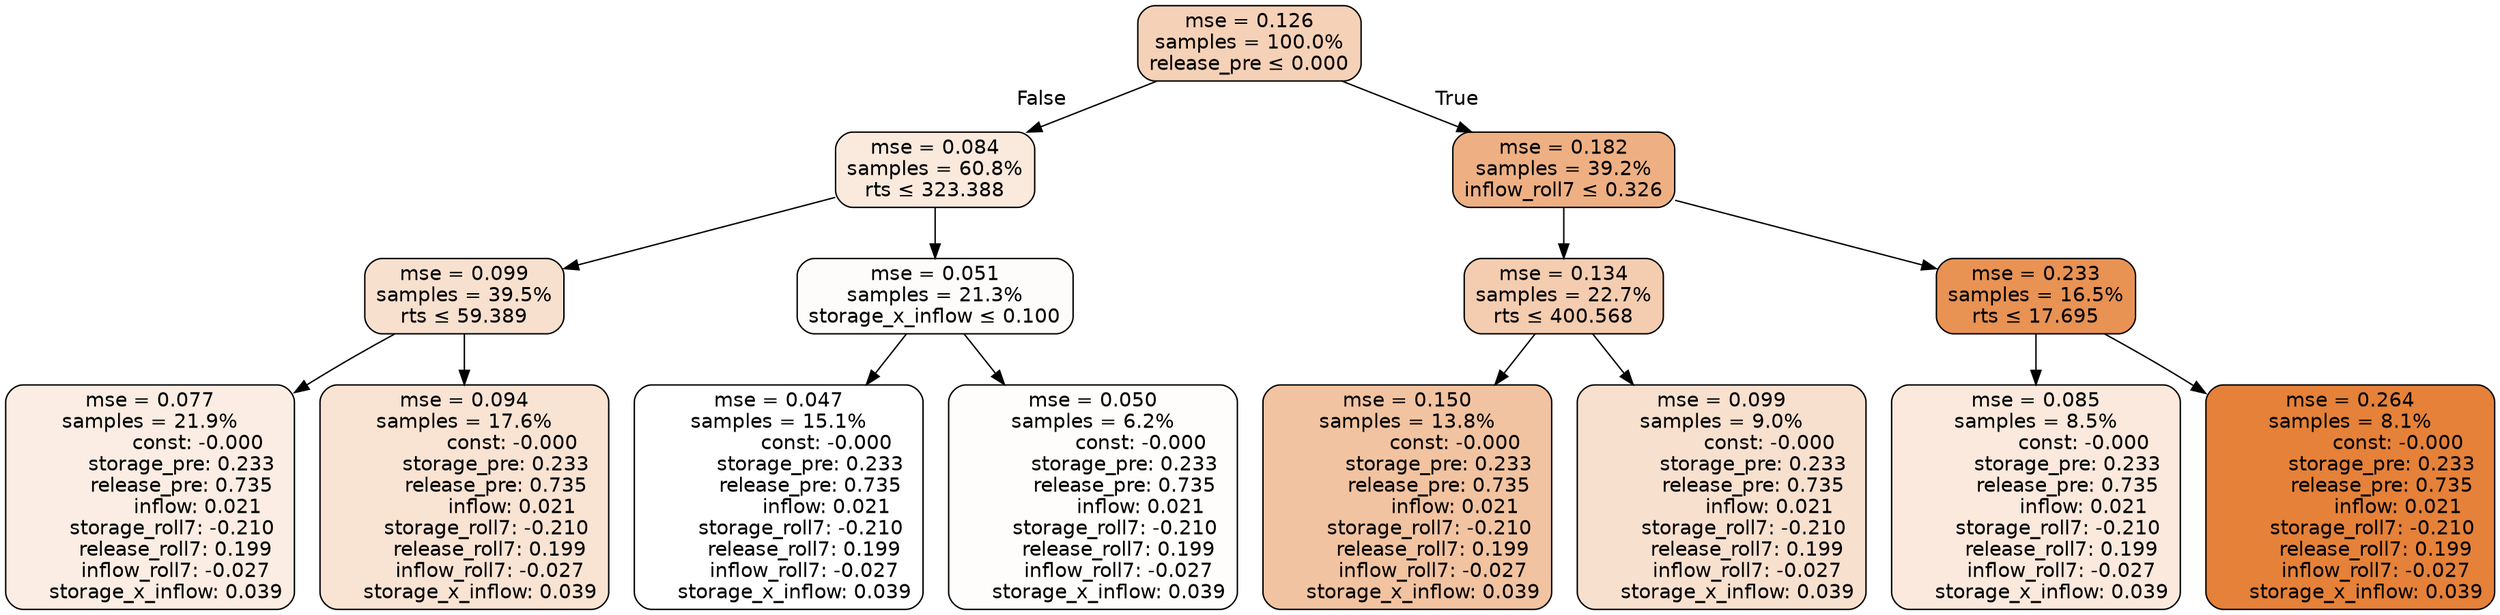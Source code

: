 digraph tree {
node [shape=rectangle, style="filled, rounded", color="black", fontname=helvetica] ;
edge [fontname=helvetica] ;
	"0" [label="mse = 0.126
samples = 100.0%
release_pre &le; 0.000", fillcolor="#f5d1b7"]
	"1" [label="mse = 0.084
samples = 60.8%
rts &le; 323.388", fillcolor="#fae9dd"]
	"2" [label="mse = 0.099
samples = 39.5%
rts &le; 59.389", fillcolor="#f8e0cf"]
	"3" [label="mse = 0.077
samples = 21.9%
               const: -0.000
          storage_pre: 0.233
          release_pre: 0.735
               inflow: 0.021
       storage_roll7: -0.210
        release_roll7: 0.199
        inflow_roll7: -0.027
     storage_x_inflow: 0.039", fillcolor="#fbede3"]
	"4" [label="mse = 0.094
samples = 17.6%
               const: -0.000
          storage_pre: 0.233
          release_pre: 0.735
               inflow: 0.021
       storage_roll7: -0.210
        release_roll7: 0.199
        inflow_roll7: -0.027
     storage_x_inflow: 0.039", fillcolor="#f9e3d3"]
	"5" [label="mse = 0.051
samples = 21.3%
storage_x_inflow &le; 0.100", fillcolor="#fefcfb"]
	"6" [label="mse = 0.047
samples = 15.1%
               const: -0.000
          storage_pre: 0.233
          release_pre: 0.735
               inflow: 0.021
       storage_roll7: -0.210
        release_roll7: 0.199
        inflow_roll7: -0.027
     storage_x_inflow: 0.039", fillcolor="#ffffff"]
	"7" [label="mse = 0.050
samples = 6.2%
               const: -0.000
          storage_pre: 0.233
          release_pre: 0.735
               inflow: 0.021
       storage_roll7: -0.210
        release_roll7: 0.199
        inflow_roll7: -0.027
     storage_x_inflow: 0.039", fillcolor="#fefdfb"]
	"8" [label="mse = 0.182
samples = 39.2%
inflow_roll7 &le; 0.326", fillcolor="#eeb083"]
	"9" [label="mse = 0.134
samples = 22.7%
rts &le; 400.568", fillcolor="#f4ccaf"]
	"10" [label="mse = 0.150
samples = 13.8%
               const: -0.000
          storage_pre: 0.233
          release_pre: 0.735
               inflow: 0.021
       storage_roll7: -0.210
        release_roll7: 0.199
        inflow_roll7: -0.027
     storage_x_inflow: 0.039", fillcolor="#f2c3a0"]
	"11" [label="mse = 0.099
samples = 9.0%
               const: -0.000
          storage_pre: 0.233
          release_pre: 0.735
               inflow: 0.021
       storage_roll7: -0.210
        release_roll7: 0.199
        inflow_roll7: -0.027
     storage_x_inflow: 0.039", fillcolor="#f8e0cf"]
	"12" [label="mse = 0.233
samples = 16.5%
rts &le; 17.695", fillcolor="#e89254"]
	"13" [label="mse = 0.085
samples = 8.5%
               const: -0.000
          storage_pre: 0.233
          release_pre: 0.735
               inflow: 0.021
       storage_roll7: -0.210
        release_roll7: 0.199
        inflow_roll7: -0.027
     storage_x_inflow: 0.039", fillcolor="#fae9dc"]
	"14" [label="mse = 0.264
samples = 8.1%
               const: -0.000
          storage_pre: 0.233
          release_pre: 0.735
               inflow: 0.021
       storage_roll7: -0.210
        release_roll7: 0.199
        inflow_roll7: -0.027
     storage_x_inflow: 0.039", fillcolor="#e58139"]

	"0" -> "1" [labeldistance=2.5, labelangle=45, headlabel="False"]
	"1" -> "2"
	"2" -> "3"
	"2" -> "4"
	"1" -> "5"
	"5" -> "6"
	"5" -> "7"
	"0" -> "8" [labeldistance=2.5, labelangle=-45, headlabel="True"]
	"8" -> "9"
	"9" -> "10"
	"9" -> "11"
	"8" -> "12"
	"12" -> "13"
	"12" -> "14"
}